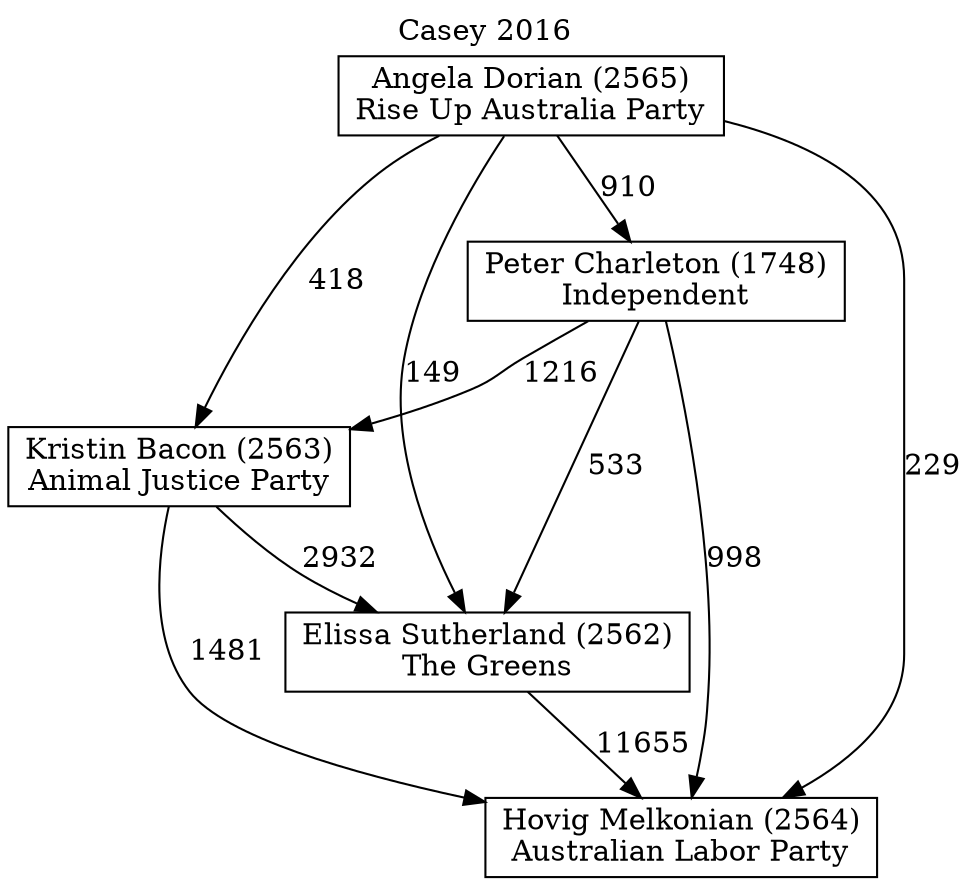 // House preference flow
digraph "Hovig Melkonian (2564)_Casey_2016" {
	graph [label="Casey 2016" labelloc=t mclimit=10]
	node [shape=box]
	"Hovig Melkonian (2564)" [label="Hovig Melkonian (2564)
Australian Labor Party"]
	"Kristin Bacon (2563)" [label="Kristin Bacon (2563)
Animal Justice Party"]
	"Angela Dorian (2565)" [label="Angela Dorian (2565)
Rise Up Australia Party"]
	"Peter Charleton (1748)" [label="Peter Charleton (1748)
Independent"]
	"Elissa Sutherland (2562)" [label="Elissa Sutherland (2562)
The Greens"]
	"Peter Charleton (1748)" -> "Kristin Bacon (2563)" [label=1216]
	"Peter Charleton (1748)" -> "Hovig Melkonian (2564)" [label=998]
	"Elissa Sutherland (2562)" -> "Hovig Melkonian (2564)" [label=11655]
	"Kristin Bacon (2563)" -> "Hovig Melkonian (2564)" [label=1481]
	"Angela Dorian (2565)" -> "Kristin Bacon (2563)" [label=418]
	"Peter Charleton (1748)" -> "Elissa Sutherland (2562)" [label=533]
	"Angela Dorian (2565)" -> "Elissa Sutherland (2562)" [label=149]
	"Angela Dorian (2565)" -> "Peter Charleton (1748)" [label=910]
	"Angela Dorian (2565)" -> "Hovig Melkonian (2564)" [label=229]
	"Kristin Bacon (2563)" -> "Elissa Sutherland (2562)" [label=2932]
}
